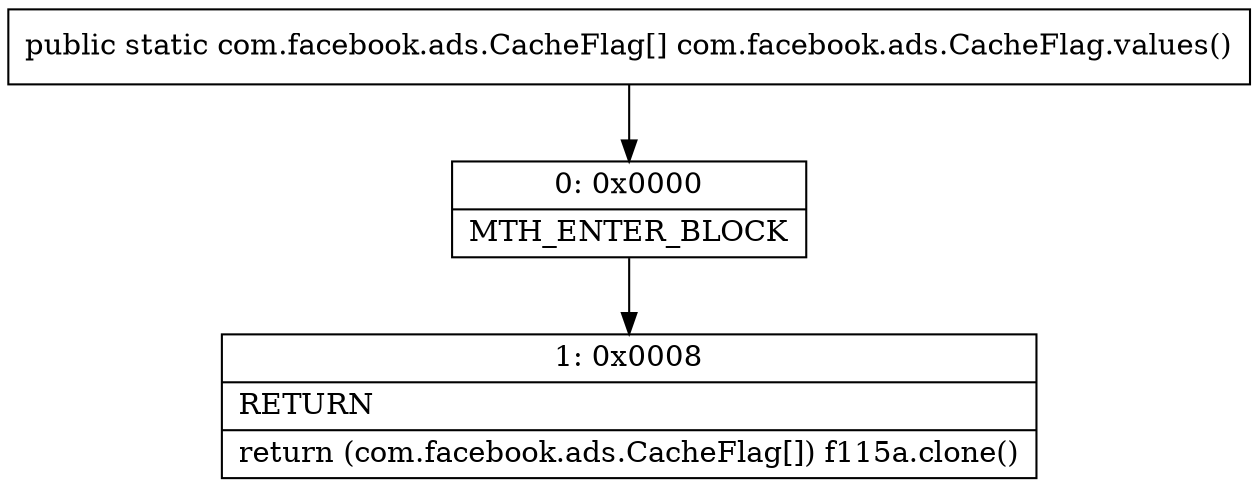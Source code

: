 digraph "CFG forcom.facebook.ads.CacheFlag.values()[Lcom\/facebook\/ads\/CacheFlag;" {
Node_0 [shape=record,label="{0\:\ 0x0000|MTH_ENTER_BLOCK\l}"];
Node_1 [shape=record,label="{1\:\ 0x0008|RETURN\l|return (com.facebook.ads.CacheFlag[]) f115a.clone()\l}"];
MethodNode[shape=record,label="{public static com.facebook.ads.CacheFlag[] com.facebook.ads.CacheFlag.values() }"];
MethodNode -> Node_0;
Node_0 -> Node_1;
}

